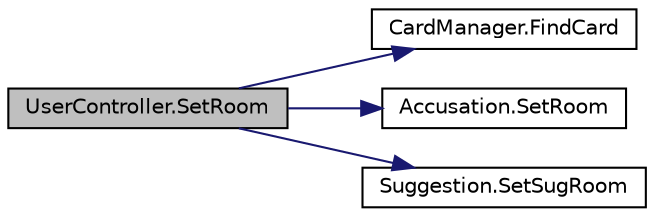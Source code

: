 digraph "UserController.SetRoom"
{
 // LATEX_PDF_SIZE
  edge [fontname="Helvetica",fontsize="10",labelfontname="Helvetica",labelfontsize="10"];
  node [fontname="Helvetica",fontsize="10",shape=record];
  rankdir="LR";
  Node1 [label="UserController.SetRoom",height=0.2,width=0.4,color="black", fillcolor="grey75", style="filled", fontcolor="black",tooltip=" "];
  Node1 -> Node2 [color="midnightblue",fontsize="10",style="solid",fontname="Helvetica"];
  Node2 [label="CardManager.FindCard",height=0.2,width=0.4,color="black", fillcolor="white", style="filled",URL="$class_card_manager.html#a124d7d9ab3a0e7c22ca64c15da76d4b1",tooltip=" "];
  Node1 -> Node3 [color="midnightblue",fontsize="10",style="solid",fontname="Helvetica"];
  Node3 [label="Accusation.SetRoom",height=0.2,width=0.4,color="black", fillcolor="white", style="filled",URL="$class_accusation.html#a15c3190bb9b3ff4be98195a3f72bcd23",tooltip=" "];
  Node1 -> Node4 [color="midnightblue",fontsize="10",style="solid",fontname="Helvetica"];
  Node4 [label="Suggestion.SetSugRoom",height=0.2,width=0.4,color="black", fillcolor="white", style="filled",URL="$class_suggestion.html#aec2e9ce82ae5f51cea7570bc6dafa43a",tooltip=" "];
}
